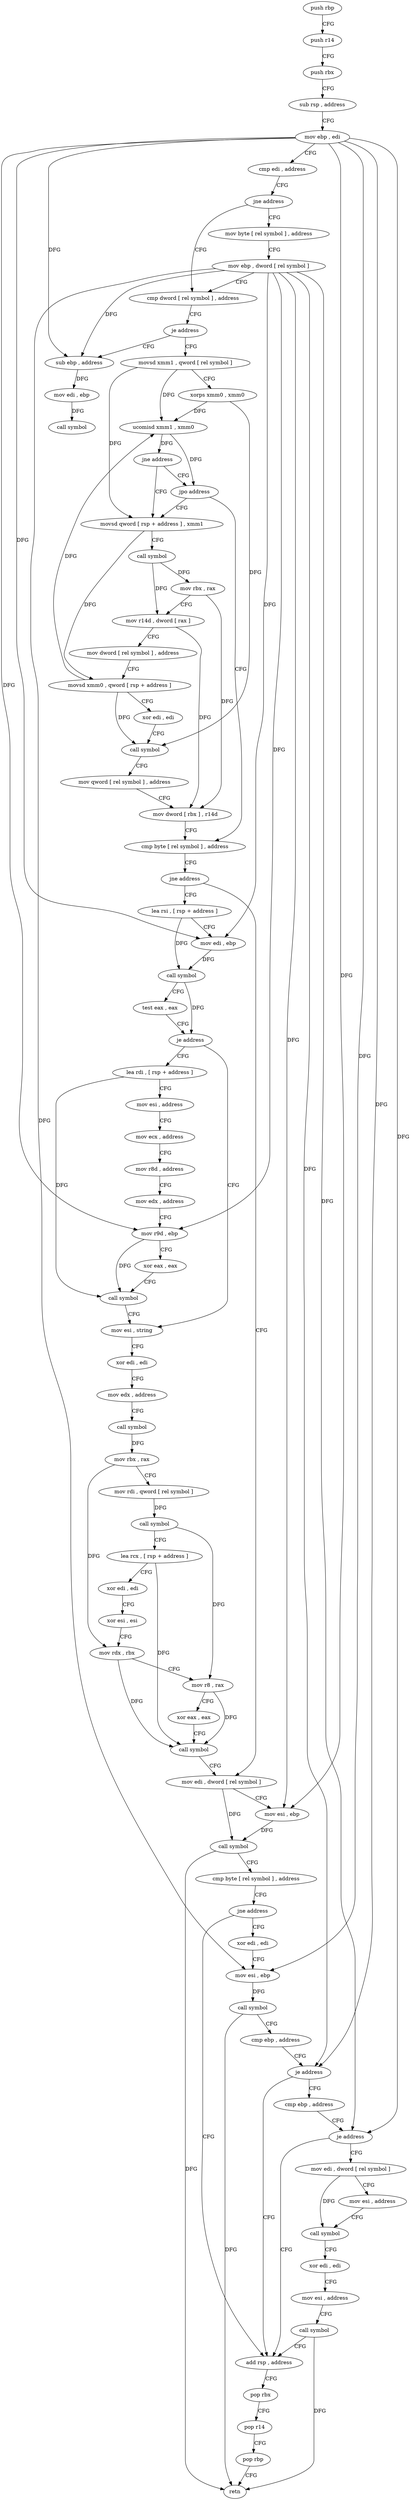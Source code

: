 digraph "func" {
"4204464" [label = "push rbp" ]
"4204465" [label = "push r14" ]
"4204467" [label = "push rbx" ]
"4204468" [label = "sub rsp , address" ]
"4204472" [label = "mov ebp , edi" ]
"4204474" [label = "cmp edi , address" ]
"4204477" [label = "jne address" ]
"4204492" [label = "cmp dword [ rel symbol ] , address" ]
"4204479" [label = "mov byte [ rel symbol ] , address" ]
"4204499" [label = "je address" ]
"4204771" [label = "sub ebp , address" ]
"4204505" [label = "movsd xmm1 , qword [ rel symbol ]" ]
"4204486" [label = "mov ebp , dword [ rel symbol ]" ]
"4204774" [label = "mov edi , ebp" ]
"4204776" [label = "call symbol" ]
"4204513" [label = "xorps xmm0 , xmm0" ]
"4204516" [label = "ucomisd xmm1 , xmm0" ]
"4204520" [label = "jne address" ]
"4204524" [label = "movsd qword [ rsp + address ] , xmm1" ]
"4204522" [label = "jpo address" ]
"4204530" [label = "call symbol" ]
"4204535" [label = "mov rbx , rax" ]
"4204538" [label = "mov r14d , dword [ rax ]" ]
"4204541" [label = "mov dword [ rel symbol ] , address" ]
"4204551" [label = "movsd xmm0 , qword [ rsp + address ]" ]
"4204557" [label = "xor edi , edi" ]
"4204559" [label = "call symbol" ]
"4204564" [label = "mov qword [ rel symbol ] , address" ]
"4204575" [label = "mov dword [ rbx ] , r14d" ]
"4204578" [label = "cmp byte [ rel symbol ] , address" ]
"4204693" [label = "mov edi , dword [ rel symbol ]" ]
"4204699" [label = "mov esi , ebp" ]
"4204701" [label = "call symbol" ]
"4204706" [label = "cmp byte [ rel symbol ] , address" ]
"4204713" [label = "jne address" ]
"4204762" [label = "add rsp , address" ]
"4204715" [label = "xor edi , edi" ]
"4204587" [label = "lea rsi , [ rsp + address ]" ]
"4204592" [label = "mov edi , ebp" ]
"4204594" [label = "call symbol" ]
"4204599" [label = "test eax , eax" ]
"4204601" [label = "je address" ]
"4204639" [label = "mov esi , string" ]
"4204603" [label = "lea rdi , [ rsp + address ]" ]
"4204585" [label = "jne address" ]
"4204766" [label = "pop rbx" ]
"4204767" [label = "pop r14" ]
"4204769" [label = "pop rbp" ]
"4204770" [label = "retn" ]
"4204717" [label = "mov esi , ebp" ]
"4204719" [label = "call symbol" ]
"4204724" [label = "cmp ebp , address" ]
"4204727" [label = "je address" ]
"4204729" [label = "cmp ebp , address" ]
"4204644" [label = "xor edi , edi" ]
"4204646" [label = "mov edx , address" ]
"4204651" [label = "call symbol" ]
"4204656" [label = "mov rbx , rax" ]
"4204659" [label = "mov rdi , qword [ rel symbol ]" ]
"4204666" [label = "call symbol" ]
"4204671" [label = "lea rcx , [ rsp + address ]" ]
"4204676" [label = "xor edi , edi" ]
"4204678" [label = "xor esi , esi" ]
"4204680" [label = "mov rdx , rbx" ]
"4204683" [label = "mov r8 , rax" ]
"4204686" [label = "xor eax , eax" ]
"4204688" [label = "call symbol" ]
"4204608" [label = "mov esi , address" ]
"4204613" [label = "mov ecx , address" ]
"4204618" [label = "mov r8d , address" ]
"4204624" [label = "mov edx , address" ]
"4204629" [label = "mov r9d , ebp" ]
"4204632" [label = "xor eax , eax" ]
"4204634" [label = "call symbol" ]
"4204732" [label = "je address" ]
"4204734" [label = "mov edi , dword [ rel symbol ]" ]
"4204740" [label = "mov esi , address" ]
"4204745" [label = "call symbol" ]
"4204750" [label = "xor edi , edi" ]
"4204752" [label = "mov esi , address" ]
"4204757" [label = "call symbol" ]
"4204464" -> "4204465" [ label = "CFG" ]
"4204465" -> "4204467" [ label = "CFG" ]
"4204467" -> "4204468" [ label = "CFG" ]
"4204468" -> "4204472" [ label = "CFG" ]
"4204472" -> "4204474" [ label = "CFG" ]
"4204472" -> "4204771" [ label = "DFG" ]
"4204472" -> "4204699" [ label = "DFG" ]
"4204472" -> "4204592" [ label = "DFG" ]
"4204472" -> "4204717" [ label = "DFG" ]
"4204472" -> "4204727" [ label = "DFG" ]
"4204472" -> "4204629" [ label = "DFG" ]
"4204472" -> "4204732" [ label = "DFG" ]
"4204474" -> "4204477" [ label = "CFG" ]
"4204477" -> "4204492" [ label = "CFG" ]
"4204477" -> "4204479" [ label = "CFG" ]
"4204492" -> "4204499" [ label = "CFG" ]
"4204479" -> "4204486" [ label = "CFG" ]
"4204499" -> "4204771" [ label = "CFG" ]
"4204499" -> "4204505" [ label = "CFG" ]
"4204771" -> "4204774" [ label = "DFG" ]
"4204505" -> "4204513" [ label = "CFG" ]
"4204505" -> "4204516" [ label = "DFG" ]
"4204505" -> "4204524" [ label = "DFG" ]
"4204486" -> "4204492" [ label = "CFG" ]
"4204486" -> "4204771" [ label = "DFG" ]
"4204486" -> "4204699" [ label = "DFG" ]
"4204486" -> "4204592" [ label = "DFG" ]
"4204486" -> "4204717" [ label = "DFG" ]
"4204486" -> "4204727" [ label = "DFG" ]
"4204486" -> "4204629" [ label = "DFG" ]
"4204486" -> "4204732" [ label = "DFG" ]
"4204774" -> "4204776" [ label = "DFG" ]
"4204513" -> "4204516" [ label = "DFG" ]
"4204513" -> "4204559" [ label = "DFG" ]
"4204516" -> "4204520" [ label = "DFG" ]
"4204516" -> "4204522" [ label = "DFG" ]
"4204520" -> "4204524" [ label = "CFG" ]
"4204520" -> "4204522" [ label = "CFG" ]
"4204524" -> "4204530" [ label = "CFG" ]
"4204524" -> "4204551" [ label = "DFG" ]
"4204522" -> "4204578" [ label = "CFG" ]
"4204522" -> "4204524" [ label = "CFG" ]
"4204530" -> "4204535" [ label = "DFG" ]
"4204530" -> "4204538" [ label = "DFG" ]
"4204535" -> "4204538" [ label = "CFG" ]
"4204535" -> "4204575" [ label = "DFG" ]
"4204538" -> "4204541" [ label = "CFG" ]
"4204538" -> "4204575" [ label = "DFG" ]
"4204541" -> "4204551" [ label = "CFG" ]
"4204551" -> "4204557" [ label = "CFG" ]
"4204551" -> "4204516" [ label = "DFG" ]
"4204551" -> "4204559" [ label = "DFG" ]
"4204557" -> "4204559" [ label = "CFG" ]
"4204559" -> "4204564" [ label = "CFG" ]
"4204564" -> "4204575" [ label = "CFG" ]
"4204575" -> "4204578" [ label = "CFG" ]
"4204578" -> "4204585" [ label = "CFG" ]
"4204693" -> "4204699" [ label = "CFG" ]
"4204693" -> "4204701" [ label = "DFG" ]
"4204699" -> "4204701" [ label = "DFG" ]
"4204701" -> "4204706" [ label = "CFG" ]
"4204701" -> "4204770" [ label = "DFG" ]
"4204706" -> "4204713" [ label = "CFG" ]
"4204713" -> "4204762" [ label = "CFG" ]
"4204713" -> "4204715" [ label = "CFG" ]
"4204762" -> "4204766" [ label = "CFG" ]
"4204715" -> "4204717" [ label = "CFG" ]
"4204587" -> "4204592" [ label = "CFG" ]
"4204587" -> "4204594" [ label = "DFG" ]
"4204592" -> "4204594" [ label = "DFG" ]
"4204594" -> "4204599" [ label = "CFG" ]
"4204594" -> "4204601" [ label = "DFG" ]
"4204599" -> "4204601" [ label = "CFG" ]
"4204601" -> "4204639" [ label = "CFG" ]
"4204601" -> "4204603" [ label = "CFG" ]
"4204639" -> "4204644" [ label = "CFG" ]
"4204603" -> "4204608" [ label = "CFG" ]
"4204603" -> "4204634" [ label = "DFG" ]
"4204585" -> "4204693" [ label = "CFG" ]
"4204585" -> "4204587" [ label = "CFG" ]
"4204766" -> "4204767" [ label = "CFG" ]
"4204767" -> "4204769" [ label = "CFG" ]
"4204769" -> "4204770" [ label = "CFG" ]
"4204717" -> "4204719" [ label = "DFG" ]
"4204719" -> "4204724" [ label = "CFG" ]
"4204719" -> "4204770" [ label = "DFG" ]
"4204724" -> "4204727" [ label = "CFG" ]
"4204727" -> "4204762" [ label = "CFG" ]
"4204727" -> "4204729" [ label = "CFG" ]
"4204729" -> "4204732" [ label = "CFG" ]
"4204644" -> "4204646" [ label = "CFG" ]
"4204646" -> "4204651" [ label = "CFG" ]
"4204651" -> "4204656" [ label = "DFG" ]
"4204656" -> "4204659" [ label = "CFG" ]
"4204656" -> "4204680" [ label = "DFG" ]
"4204659" -> "4204666" [ label = "DFG" ]
"4204666" -> "4204671" [ label = "CFG" ]
"4204666" -> "4204683" [ label = "DFG" ]
"4204671" -> "4204676" [ label = "CFG" ]
"4204671" -> "4204688" [ label = "DFG" ]
"4204676" -> "4204678" [ label = "CFG" ]
"4204678" -> "4204680" [ label = "CFG" ]
"4204680" -> "4204683" [ label = "CFG" ]
"4204680" -> "4204688" [ label = "DFG" ]
"4204683" -> "4204686" [ label = "CFG" ]
"4204683" -> "4204688" [ label = "DFG" ]
"4204686" -> "4204688" [ label = "CFG" ]
"4204688" -> "4204693" [ label = "CFG" ]
"4204608" -> "4204613" [ label = "CFG" ]
"4204613" -> "4204618" [ label = "CFG" ]
"4204618" -> "4204624" [ label = "CFG" ]
"4204624" -> "4204629" [ label = "CFG" ]
"4204629" -> "4204632" [ label = "CFG" ]
"4204629" -> "4204634" [ label = "DFG" ]
"4204632" -> "4204634" [ label = "CFG" ]
"4204634" -> "4204639" [ label = "CFG" ]
"4204732" -> "4204762" [ label = "CFG" ]
"4204732" -> "4204734" [ label = "CFG" ]
"4204734" -> "4204740" [ label = "CFG" ]
"4204734" -> "4204745" [ label = "DFG" ]
"4204740" -> "4204745" [ label = "CFG" ]
"4204745" -> "4204750" [ label = "CFG" ]
"4204750" -> "4204752" [ label = "CFG" ]
"4204752" -> "4204757" [ label = "CFG" ]
"4204757" -> "4204762" [ label = "CFG" ]
"4204757" -> "4204770" [ label = "DFG" ]
}
